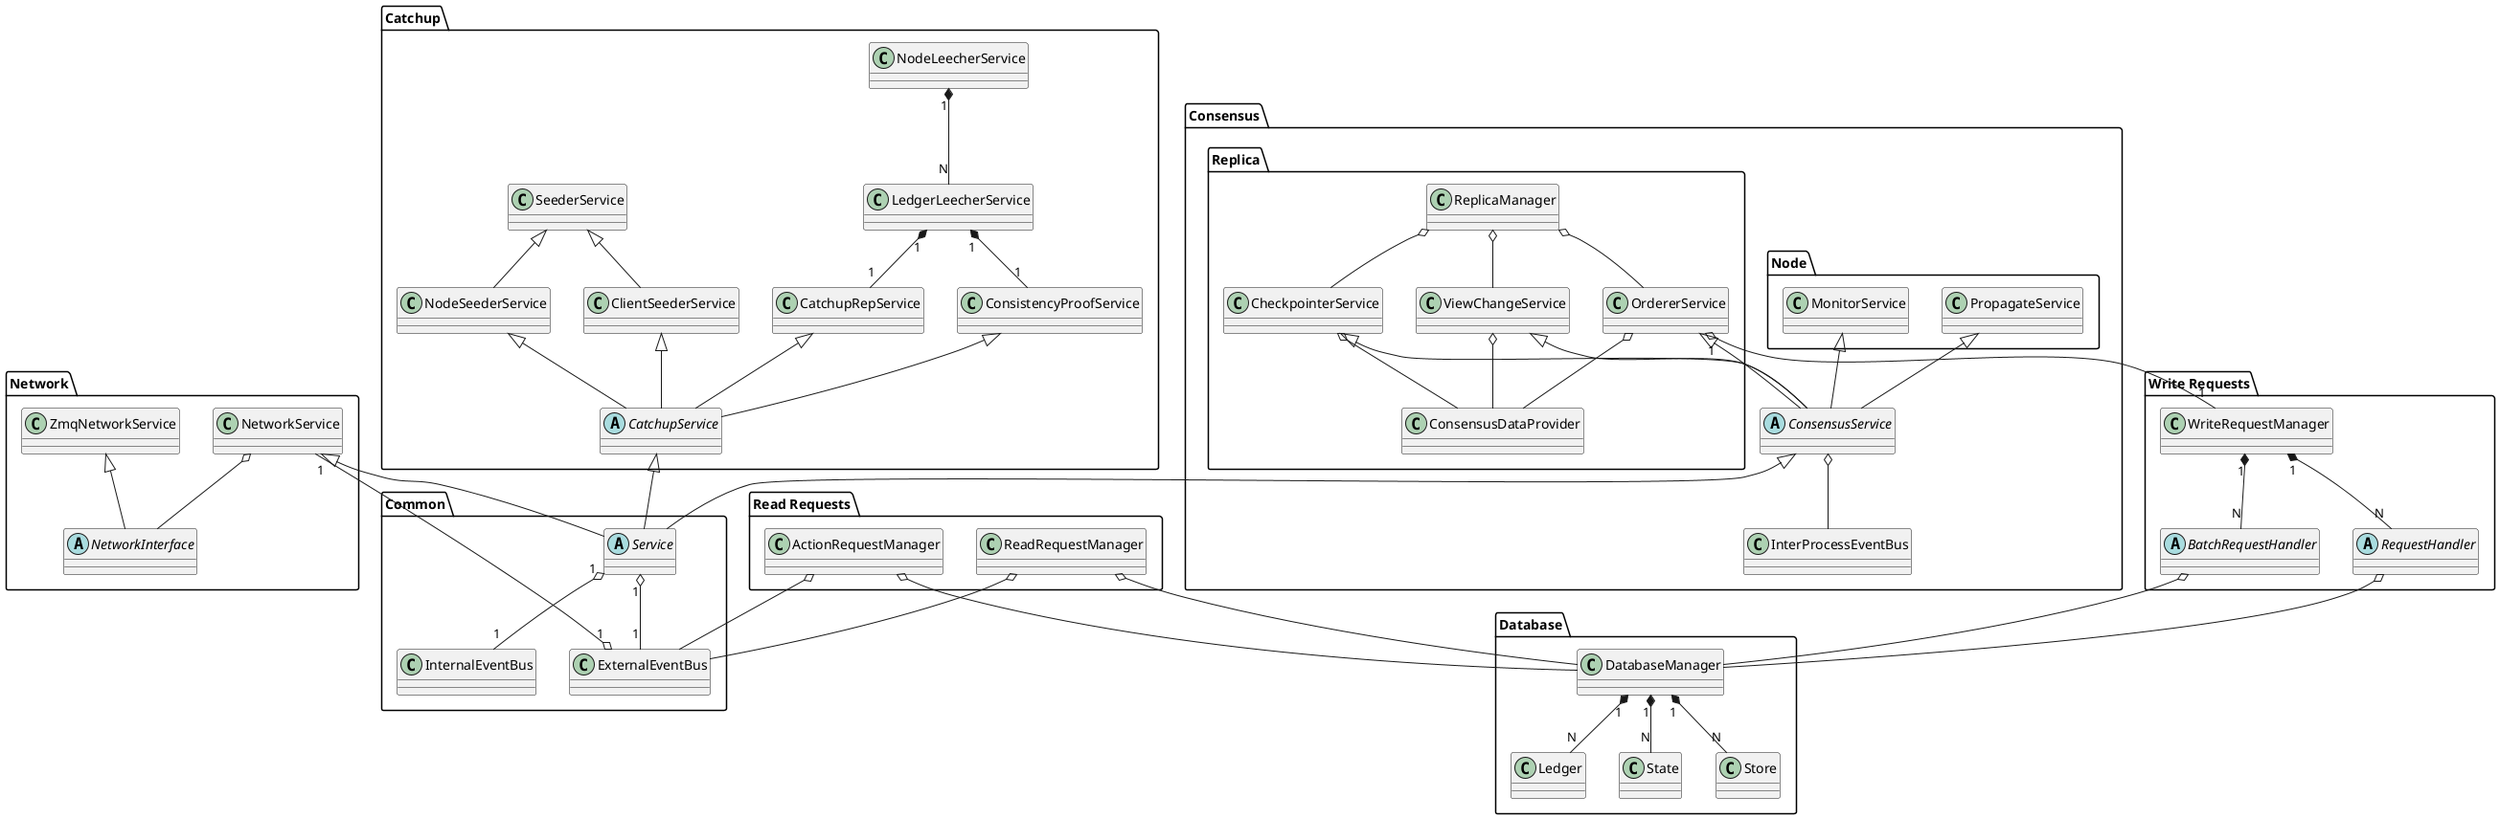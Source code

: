@startuml



package Database {
DatabaseManager "1" *-- "N" Ledger
DatabaseManager "1" *-- "N" State
DatabaseManager "1" *-- "N" Store
}

package Common {
abstract class Service
Service "1" o-- "1" InternalEventBus
Service "1" o-- "1" ExternalEventBus
}

package "Write Requests" {


abstract class BatchRequestHandler
abstract class RequestHandler

WriteRequestManager "1" *-- "N" BatchRequestHandler
WriteRequestManager "1" *-- "N" RequestHandler

BatchRequestHandler o-- DatabaseManager
RequestHandler o-- DatabaseManager

}


package "Read Requests" {

ReadRequestManager o-- DatabaseManager
ActionRequestManager o-- DatabaseManager
ReadRequestManager o-- ExternalEventBus
ActionRequestManager o-- ExternalEventBus

}


package Consensus {
abstract class ConsensusService
ConsensusService <|-- Service
ConsensusService o-- InterProcessEventBus

package "Node" {
PropagateService <|-- ConsensusService
MonitorService <|-- ConsensusService
}

package Replica {
OrdererService <|-- ConsensusService
CheckpointerService <|-- ConsensusService
ViewChangeService <|-- ConsensusService

ReplicaManager o-- OrdererService
ReplicaManager o-- CheckpointerService
ReplicaManager o-- ViewChangeService
ViewChangeService o-- ConsensusDataProvider
OrdererService o-- ConsensusDataProvider
CheckpointerService o-- ConsensusDataProvider
}





}

package Catchup {
abstract class CatchupService
CatchupService <|-- Service

NodeLeecherService "1" *-- "N" LedgerLeecherService
LedgerLeecherService "1" *-- "1" ConsistencyProofService
LedgerLeecherService "1" *-- "1" CatchupRepService

SeederService <|-- ClientSeederService
SeederService <|-- NodeSeederService


CatchupRepService <|-- CatchupService
ConsistencyProofService <|-- CatchupService
ClientSeederService <|-- CatchupService
NodeSeederService <|-- CatchupService
}


package Network {
abstract class NetworkInterface
ZmqNetworkService <|-- NetworkInterface
NetworkService <|-- Service
NetworkService o-- NetworkInterface
}





ExternalEventBus "1" o-- "1" NetworkService
OrdererService "1" o-- "1" WriteRequestManager

@enduml